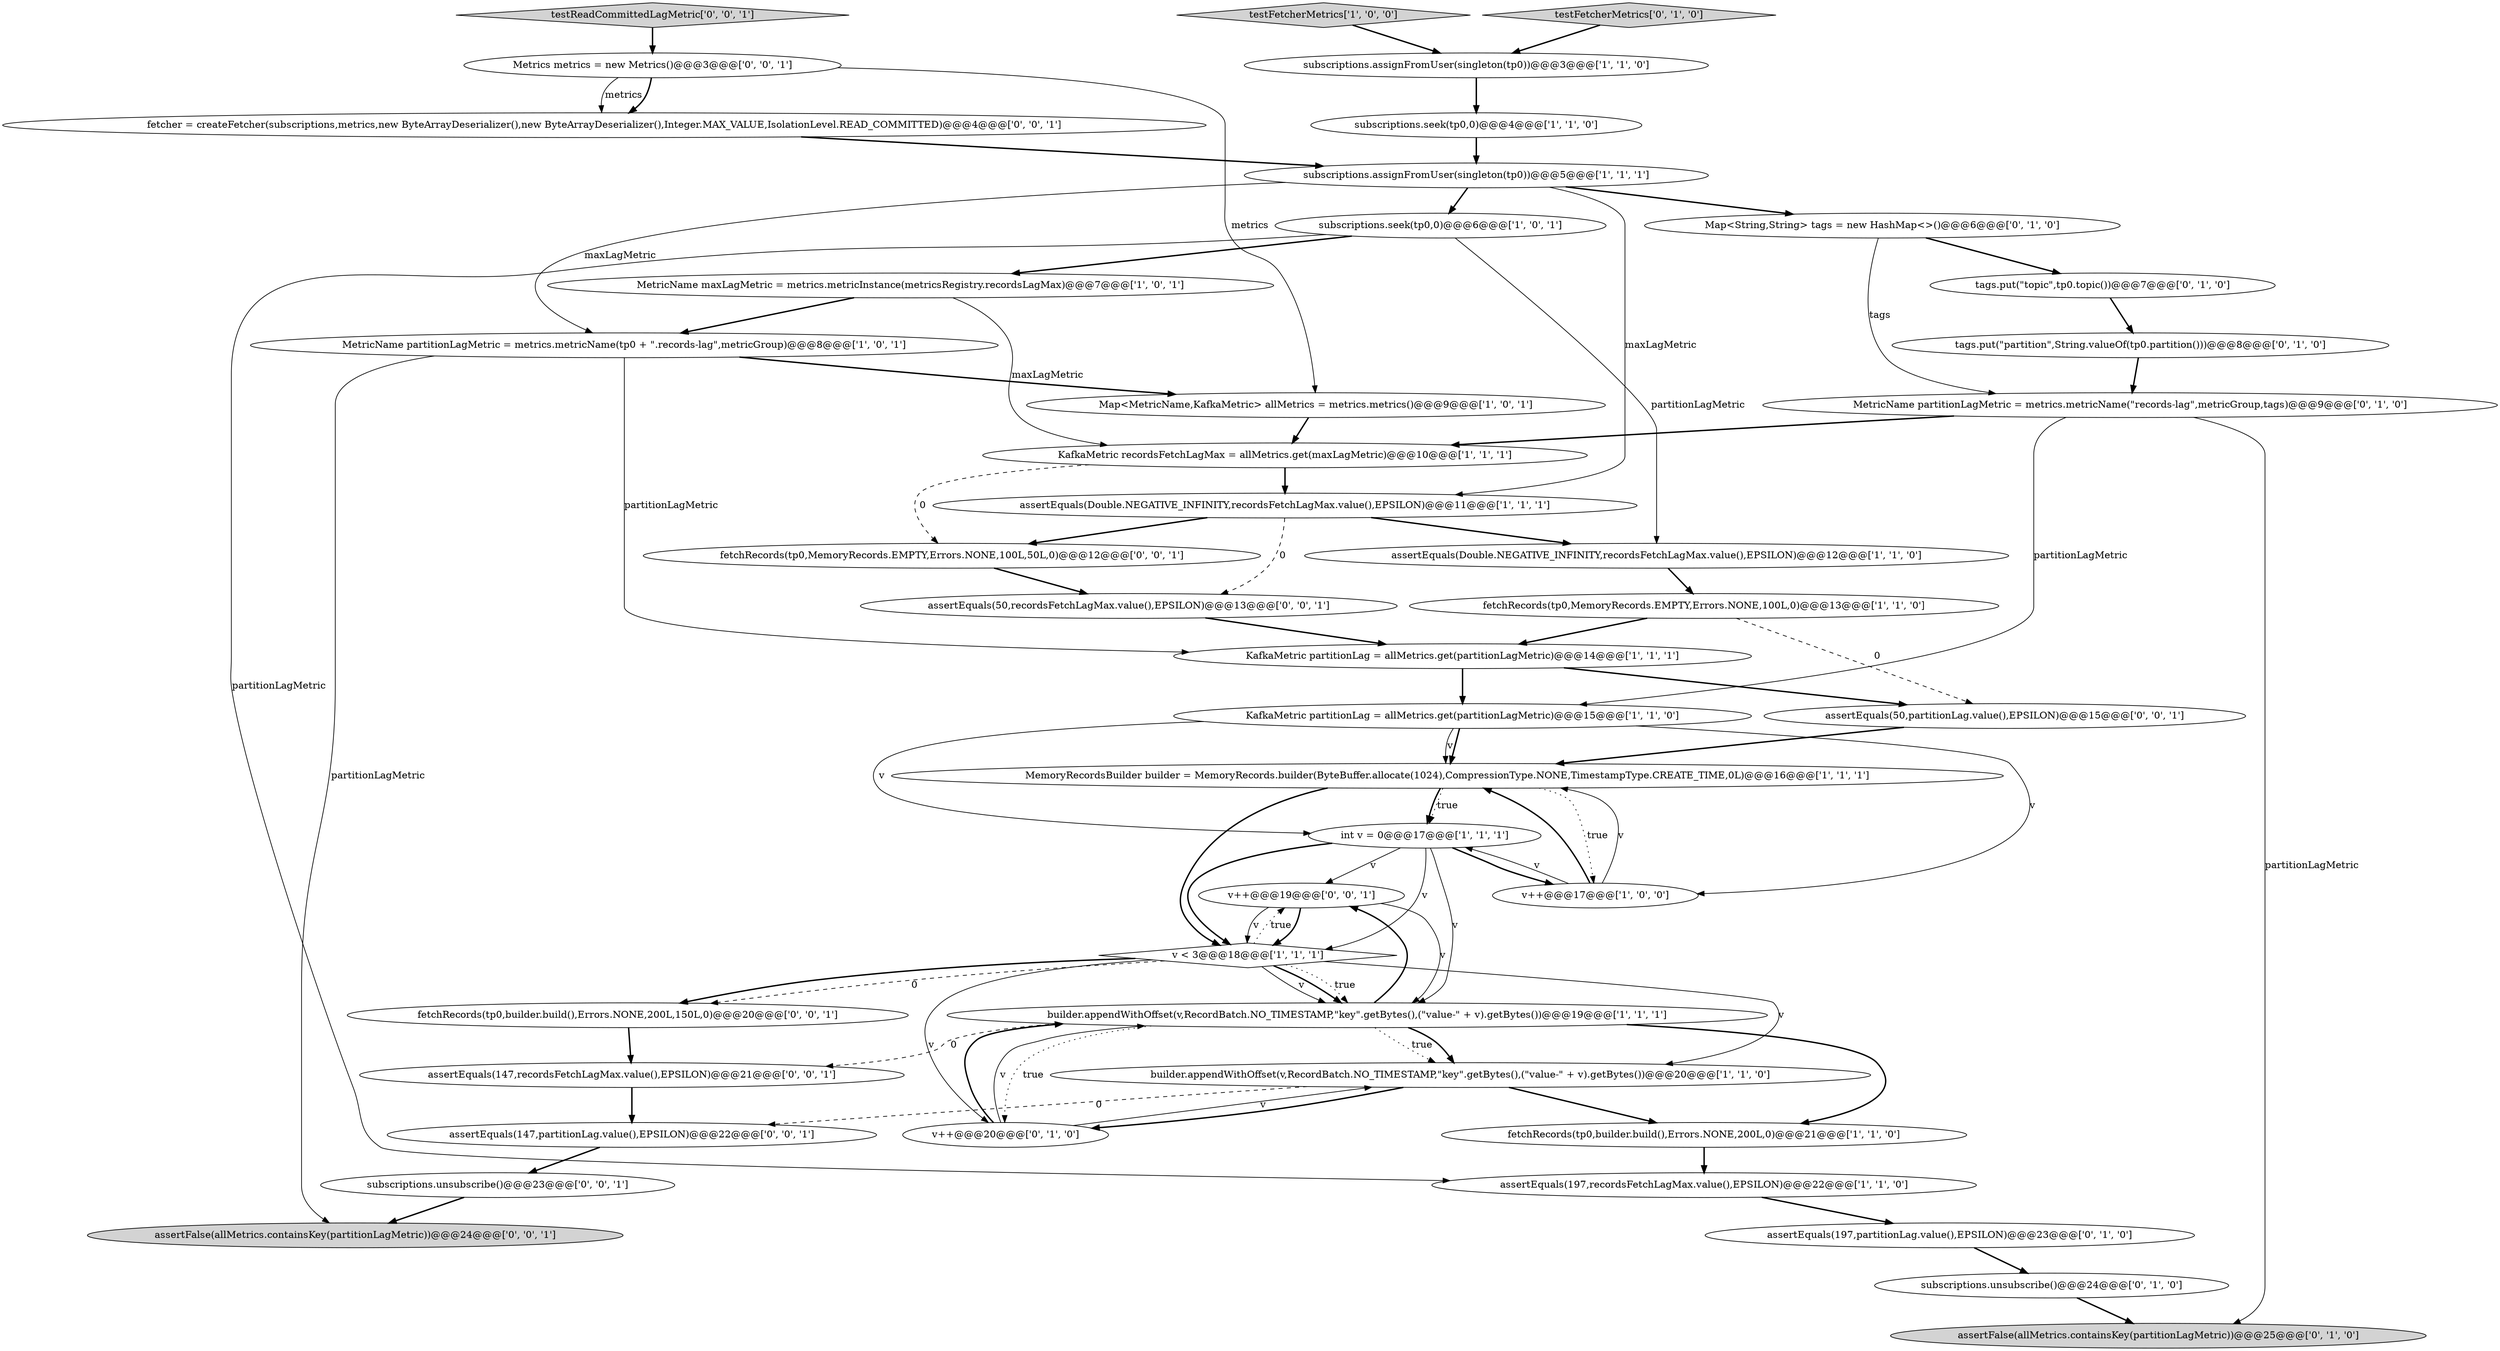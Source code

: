 digraph {
11 [style = filled, label = "MetricName maxLagMetric = metrics.metricInstance(metricsRegistry.recordsLagMax)@@@7@@@['1', '0', '1']", fillcolor = white, shape = ellipse image = "AAA0AAABBB1BBB"];
38 [style = filled, label = "testReadCommittedLagMetric['0', '0', '1']", fillcolor = lightgray, shape = diamond image = "AAA0AAABBB3BBB"];
31 [style = filled, label = "assertEquals(147,partitionLag.value(),EPSILON)@@@22@@@['0', '0', '1']", fillcolor = white, shape = ellipse image = "AAA0AAABBB3BBB"];
28 [style = filled, label = "subscriptions.unsubscribe()@@@24@@@['0', '1', '0']", fillcolor = white, shape = ellipse image = "AAA0AAABBB2BBB"];
20 [style = filled, label = "builder.appendWithOffset(v,RecordBatch.NO_TIMESTAMP,\"key\".getBytes(),(\"value-\" + v).getBytes())@@@20@@@['1', '1', '0']", fillcolor = white, shape = ellipse image = "AAA0AAABBB1BBB"];
9 [style = filled, label = "assertEquals(197,recordsFetchLagMax.value(),EPSILON)@@@22@@@['1', '1', '0']", fillcolor = white, shape = ellipse image = "AAA0AAABBB1BBB"];
35 [style = filled, label = "v++@@@19@@@['0', '0', '1']", fillcolor = white, shape = ellipse image = "AAA0AAABBB3BBB"];
37 [style = filled, label = "assertEquals(147,recordsFetchLagMax.value(),EPSILON)@@@21@@@['0', '0', '1']", fillcolor = white, shape = ellipse image = "AAA0AAABBB3BBB"];
30 [style = filled, label = "tags.put(\"topic\",tp0.topic())@@@7@@@['0', '1', '0']", fillcolor = white, shape = ellipse image = "AAA1AAABBB2BBB"];
32 [style = filled, label = "assertEquals(50,recordsFetchLagMax.value(),EPSILON)@@@13@@@['0', '0', '1']", fillcolor = white, shape = ellipse image = "AAA0AAABBB3BBB"];
18 [style = filled, label = "fetchRecords(tp0,builder.build(),Errors.NONE,200L,0)@@@21@@@['1', '1', '0']", fillcolor = white, shape = ellipse image = "AAA0AAABBB1BBB"];
24 [style = filled, label = "Map<String,String> tags = new HashMap<>()@@@6@@@['0', '1', '0']", fillcolor = white, shape = ellipse image = "AAA0AAABBB2BBB"];
21 [style = filled, label = "MetricName partitionLagMetric = metrics.metricName(tp0 + \".records-lag\",metricGroup)@@@8@@@['1', '0', '1']", fillcolor = white, shape = ellipse image = "AAA0AAABBB1BBB"];
41 [style = filled, label = "fetcher = createFetcher(subscriptions,metrics,new ByteArrayDeserializer(),new ByteArrayDeserializer(),Integer.MAX_VALUE,IsolationLevel.READ_COMMITTED)@@@4@@@['0', '0', '1']", fillcolor = white, shape = ellipse image = "AAA0AAABBB3BBB"];
29 [style = filled, label = "v++@@@20@@@['0', '1', '0']", fillcolor = white, shape = ellipse image = "AAA0AAABBB2BBB"];
0 [style = filled, label = "MemoryRecordsBuilder builder = MemoryRecords.builder(ByteBuffer.allocate(1024),CompressionType.NONE,TimestampType.CREATE_TIME,0L)@@@16@@@['1', '1', '1']", fillcolor = white, shape = ellipse image = "AAA0AAABBB1BBB"];
8 [style = filled, label = "Map<MetricName,KafkaMetric> allMetrics = metrics.metrics()@@@9@@@['1', '0', '1']", fillcolor = white, shape = ellipse image = "AAA0AAABBB1BBB"];
6 [style = filled, label = "assertEquals(Double.NEGATIVE_INFINITY,recordsFetchLagMax.value(),EPSILON)@@@11@@@['1', '1', '1']", fillcolor = white, shape = ellipse image = "AAA0AAABBB1BBB"];
16 [style = filled, label = "fetchRecords(tp0,MemoryRecords.EMPTY,Errors.NONE,100L,0)@@@13@@@['1', '1', '0']", fillcolor = white, shape = ellipse image = "AAA0AAABBB1BBB"];
40 [style = filled, label = "fetchRecords(tp0,MemoryRecords.EMPTY,Errors.NONE,100L,50L,0)@@@12@@@['0', '0', '1']", fillcolor = white, shape = ellipse image = "AAA0AAABBB3BBB"];
27 [style = filled, label = "tags.put(\"partition\",String.valueOf(tp0.partition()))@@@8@@@['0', '1', '0']", fillcolor = white, shape = ellipse image = "AAA1AAABBB2BBB"];
34 [style = filled, label = "Metrics metrics = new Metrics()@@@3@@@['0', '0', '1']", fillcolor = white, shape = ellipse image = "AAA0AAABBB3BBB"];
7 [style = filled, label = "subscriptions.assignFromUser(singleton(tp0))@@@5@@@['1', '1', '1']", fillcolor = white, shape = ellipse image = "AAA0AAABBB1BBB"];
12 [style = filled, label = "KafkaMetric partitionLag = allMetrics.get(partitionLagMetric)@@@14@@@['1', '1', '1']", fillcolor = white, shape = ellipse image = "AAA0AAABBB1BBB"];
22 [style = filled, label = "MetricName partitionLagMetric = metrics.metricName(\"records-lag\",metricGroup,tags)@@@9@@@['0', '1', '0']", fillcolor = white, shape = ellipse image = "AAA1AAABBB2BBB"];
10 [style = filled, label = "KafkaMetric recordsFetchLagMax = allMetrics.get(maxLagMetric)@@@10@@@['1', '1', '1']", fillcolor = white, shape = ellipse image = "AAA0AAABBB1BBB"];
3 [style = filled, label = "subscriptions.seek(tp0,0)@@@6@@@['1', '0', '1']", fillcolor = white, shape = ellipse image = "AAA0AAABBB1BBB"];
13 [style = filled, label = "subscriptions.assignFromUser(singleton(tp0))@@@3@@@['1', '1', '0']", fillcolor = white, shape = ellipse image = "AAA0AAABBB1BBB"];
19 [style = filled, label = "int v = 0@@@17@@@['1', '1', '1']", fillcolor = white, shape = ellipse image = "AAA0AAABBB1BBB"];
39 [style = filled, label = "assertFalse(allMetrics.containsKey(partitionLagMetric))@@@24@@@['0', '0', '1']", fillcolor = lightgray, shape = ellipse image = "AAA0AAABBB3BBB"];
14 [style = filled, label = "KafkaMetric partitionLag = allMetrics.get(partitionLagMetric)@@@15@@@['1', '1', '0']", fillcolor = white, shape = ellipse image = "AAA0AAABBB1BBB"];
26 [style = filled, label = "testFetcherMetrics['0', '1', '0']", fillcolor = lightgray, shape = diamond image = "AAA0AAABBB2BBB"];
2 [style = filled, label = "assertEquals(Double.NEGATIVE_INFINITY,recordsFetchLagMax.value(),EPSILON)@@@12@@@['1', '1', '0']", fillcolor = white, shape = ellipse image = "AAA0AAABBB1BBB"];
23 [style = filled, label = "assertFalse(allMetrics.containsKey(partitionLagMetric))@@@25@@@['0', '1', '0']", fillcolor = lightgray, shape = ellipse image = "AAA0AAABBB2BBB"];
36 [style = filled, label = "assertEquals(50,partitionLag.value(),EPSILON)@@@15@@@['0', '0', '1']", fillcolor = white, shape = ellipse image = "AAA0AAABBB3BBB"];
1 [style = filled, label = "builder.appendWithOffset(v,RecordBatch.NO_TIMESTAMP,\"key\".getBytes(),(\"value-\" + v).getBytes())@@@19@@@['1', '1', '1']", fillcolor = white, shape = ellipse image = "AAA0AAABBB1BBB"];
5 [style = filled, label = "subscriptions.seek(tp0,0)@@@4@@@['1', '1', '0']", fillcolor = white, shape = ellipse image = "AAA0AAABBB1BBB"];
15 [style = filled, label = "testFetcherMetrics['1', '0', '0']", fillcolor = lightgray, shape = diamond image = "AAA0AAABBB1BBB"];
33 [style = filled, label = "subscriptions.unsubscribe()@@@23@@@['0', '0', '1']", fillcolor = white, shape = ellipse image = "AAA0AAABBB3BBB"];
42 [style = filled, label = "fetchRecords(tp0,builder.build(),Errors.NONE,200L,150L,0)@@@20@@@['0', '0', '1']", fillcolor = white, shape = ellipse image = "AAA0AAABBB3BBB"];
4 [style = filled, label = "v++@@@17@@@['1', '0', '0']", fillcolor = white, shape = ellipse image = "AAA0AAABBB1BBB"];
17 [style = filled, label = "v < 3@@@18@@@['1', '1', '1']", fillcolor = white, shape = diamond image = "AAA0AAABBB1BBB"];
25 [style = filled, label = "assertEquals(197,partitionLag.value(),EPSILON)@@@23@@@['0', '1', '0']", fillcolor = white, shape = ellipse image = "AAA0AAABBB2BBB"];
6->40 [style = bold, label=""];
7->24 [style = bold, label=""];
19->1 [style = solid, label="v"];
17->35 [style = dotted, label="true"];
1->18 [style = bold, label=""];
14->0 [style = bold, label=""];
6->2 [style = bold, label=""];
17->1 [style = solid, label="v"];
30->27 [style = bold, label=""];
16->12 [style = bold, label=""];
25->28 [style = bold, label=""];
14->0 [style = solid, label="v"];
17->42 [style = dashed, label="0"];
17->20 [style = solid, label="v"];
1->20 [style = dotted, label="true"];
15->13 [style = bold, label=""];
9->25 [style = bold, label=""];
31->33 [style = bold, label=""];
29->20 [style = solid, label="v"];
17->1 [style = bold, label=""];
40->32 [style = bold, label=""];
4->19 [style = solid, label="v"];
35->17 [style = bold, label=""];
26->13 [style = bold, label=""];
37->31 [style = bold, label=""];
1->29 [style = dotted, label="true"];
17->1 [style = dotted, label="true"];
14->4 [style = solid, label="v"];
4->0 [style = solid, label="v"];
34->41 [style = solid, label="metrics"];
12->14 [style = bold, label=""];
22->14 [style = solid, label="partitionLagMetric"];
20->18 [style = bold, label=""];
6->32 [style = dashed, label="0"];
0->19 [style = bold, label=""];
21->8 [style = bold, label=""];
38->34 [style = bold, label=""];
3->9 [style = solid, label="partitionLagMetric"];
0->17 [style = bold, label=""];
14->19 [style = solid, label="v"];
20->29 [style = bold, label=""];
1->37 [style = dashed, label="0"];
16->36 [style = dashed, label="0"];
2->16 [style = bold, label=""];
29->1 [style = bold, label=""];
22->10 [style = bold, label=""];
24->22 [style = solid, label="tags"];
0->19 [style = dotted, label="true"];
8->10 [style = bold, label=""];
5->7 [style = bold, label=""];
13->5 [style = bold, label=""];
10->6 [style = bold, label=""];
7->21 [style = solid, label="maxLagMetric"];
17->29 [style = solid, label="v"];
28->23 [style = bold, label=""];
29->1 [style = solid, label="v"];
19->17 [style = solid, label="v"];
7->3 [style = bold, label=""];
18->9 [style = bold, label=""];
21->12 [style = solid, label="partitionLagMetric"];
19->17 [style = bold, label=""];
34->41 [style = bold, label=""];
19->4 [style = bold, label=""];
36->0 [style = bold, label=""];
22->23 [style = solid, label="partitionLagMetric"];
19->35 [style = solid, label="v"];
21->39 [style = solid, label="partitionLagMetric"];
32->12 [style = bold, label=""];
3->11 [style = bold, label=""];
11->10 [style = solid, label="maxLagMetric"];
11->21 [style = bold, label=""];
42->37 [style = bold, label=""];
24->30 [style = bold, label=""];
10->40 [style = dashed, label="0"];
27->22 [style = bold, label=""];
35->17 [style = solid, label="v"];
35->1 [style = solid, label="v"];
33->39 [style = bold, label=""];
1->35 [style = bold, label=""];
20->31 [style = dashed, label="0"];
41->7 [style = bold, label=""];
3->2 [style = solid, label="partitionLagMetric"];
17->42 [style = bold, label=""];
7->6 [style = solid, label="maxLagMetric"];
0->4 [style = dotted, label="true"];
1->20 [style = bold, label=""];
12->36 [style = bold, label=""];
4->0 [style = bold, label=""];
34->8 [style = solid, label="metrics"];
}
